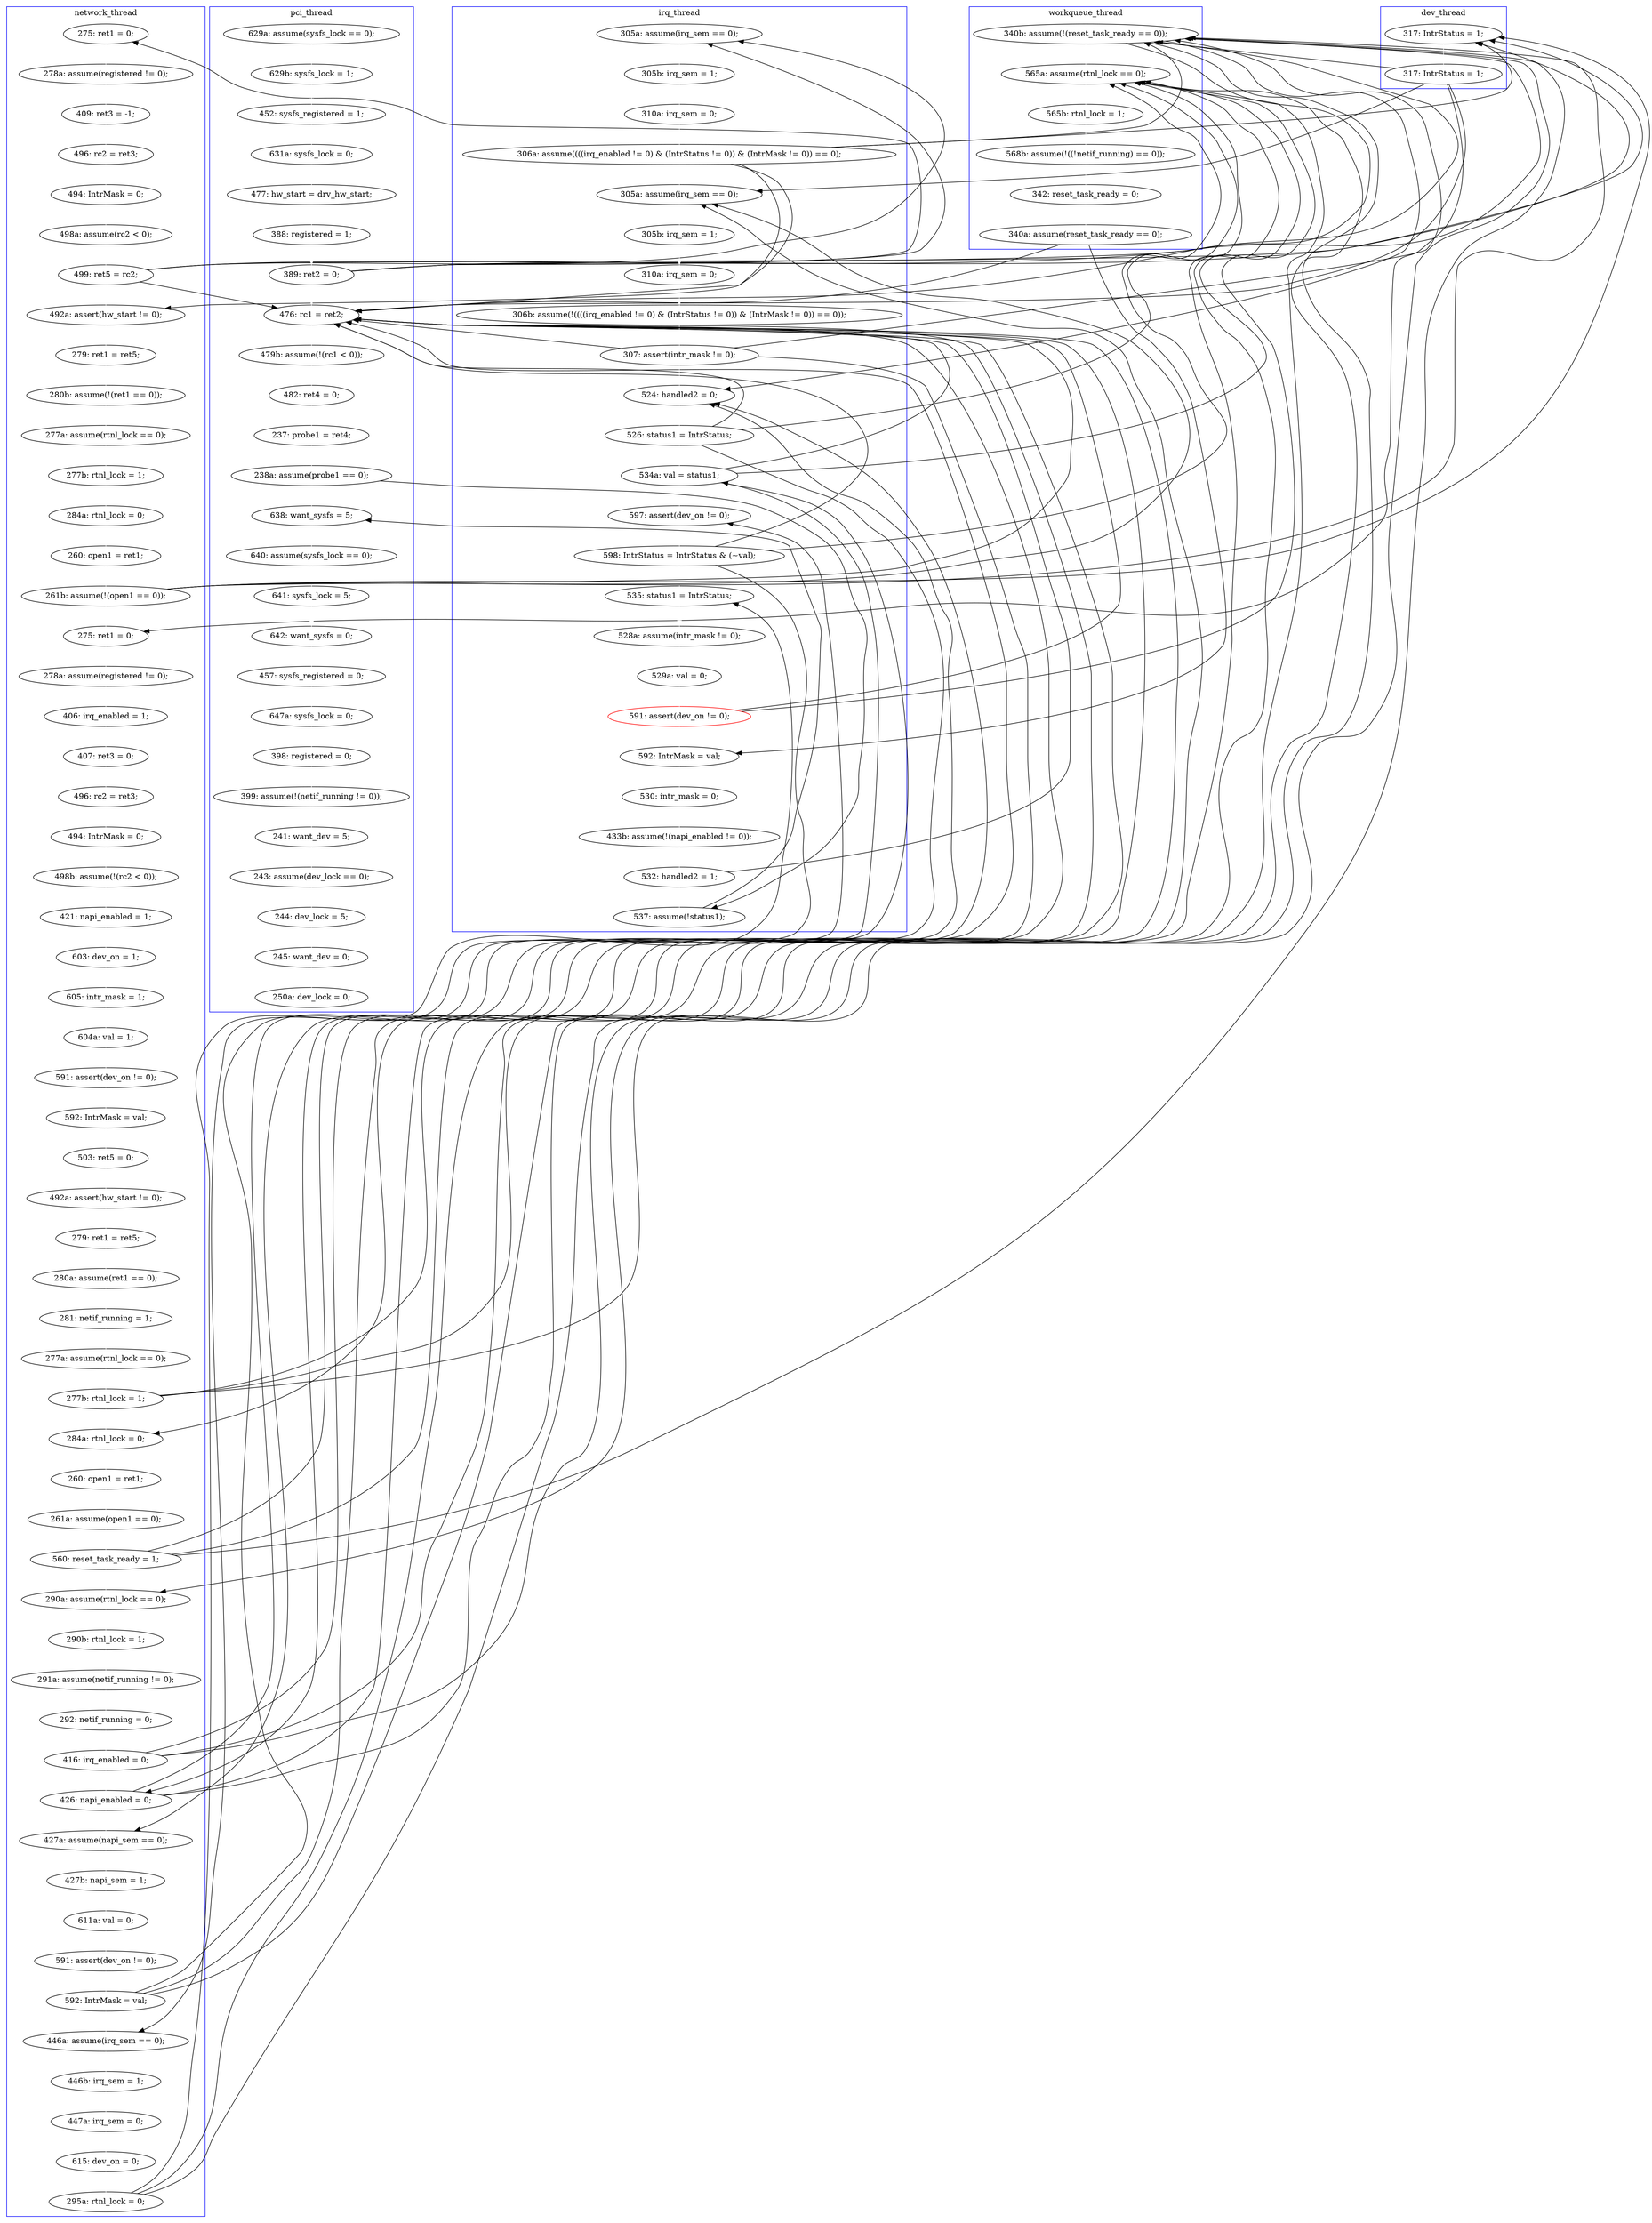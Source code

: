 digraph Counterexample {
	202 -> 222 [color = black, style = solid, constraint = false]
	234 -> 236 [color = white, style = solid]
	76 -> 168 [color = black, style = solid, constraint = false]
	185 -> 222 [color = black, style = solid, constraint = false]
	199 -> 222 [color = black, style = solid, constraint = false]
	199 -> 200 [color = black, style = solid, constraint = false]
	153 -> 154 [color = black, style = solid, constraint = false]
	142 -> 143 [color = white, style = solid]
	191 -> 196 [color = white, style = solid]
	133 -> 136 [color = white, style = solid]
	46 -> 72 [color = black, style = solid, constraint = false]
	188 -> 190 [color = white, style = solid]
	168 -> 222 [color = white, style = solid]
	202 -> 205 [color = black, style = solid, constraint = false]
	205 -> 206 [color = white, style = solid]
	189 -> 200 [color = white, style = solid]
	230 -> 244 [color = black, style = solid, constraint = false]
	242 -> 244 [color = black, style = solid, constraint = false]
	117 -> 119 [color = white, style = solid]
	247 -> 248 [color = white, style = solid]
	100 -> 148 [color = black, style = solid, constraint = false]
	67 -> 168 [color = black, style = solid, constraint = false]
	36 -> 40 [color = white, style = solid]
	269 -> 270 [color = white, style = solid]
	216 -> 217 [color = white, style = solid]
	196 -> 198 [color = white, style = solid]
	153 -> 168 [color = black, style = solid, constraint = false]
	222 -> 223 [color = white, style = solid]
	168 -> 171 [color = black, style = solid, constraint = false]
	202 -> 214 [color = white, style = solid]
	188 -> 244 [color = black, style = solid, constraint = false]
	144 -> 154 [color = white, style = solid]
	166 -> 244 [color = black, style = solid, constraint = false]
	79 -> 82 [color = white, style = solid]
	230 -> 234 [color = black, style = solid, constraint = false]
	189 -> 244 [color = black, style = solid, constraint = false]
	100 -> 104 [color = black, style = solid, constraint = false]
	119 -> 121 [color = white, style = solid]
	86 -> 89 [color = white, style = solid]
	89 -> 244 [color = black, style = solid, constraint = false]
	89 -> 148 [color = black, style = solid, constraint = false]
	219 -> 222 [color = black, style = solid, constraint = false]
	148 -> 149 [color = white, style = solid]
	72 -> 73 [color = white, style = solid]
	227 -> 230 [color = white, style = solid]
	141 -> 142 [color = white, style = solid]
	206 -> 207 [color = white, style = solid]
	136 -> 137 [color = white, style = solid]
	199 -> 244 [color = black, style = solid, constraint = false]
	152 -> 153 [color = white, style = solid]
	270 -> 271 [color = white, style = solid]
	209 -> 212 [color = white, style = solid]
	202 -> 244 [color = black, style = solid, constraint = false]
	166 -> 171 [color = white, style = solid]
	188 -> 189 [color = black, style = solid, constraint = false]
	67 -> 98 [color = black, style = solid, constraint = false]
	188 -> 222 [color = black, style = solid, constraint = false]
	185 -> 188 [color = black, style = solid, constraint = false]
	272 -> 275 [color = white, style = solid]
	161 -> 166 [color = white, style = solid]
	76 -> 78 [color = black, style = solid, constraint = false]
	106 -> 115 [color = white, style = solid]
	166 -> 168 [color = black, style = solid, constraint = false]
	240 -> 242 [color = white, style = solid]
	180 -> 188 [color = white, style = solid]
	258 -> 269 [color = black, style = solid, constraint = false]
	190 -> 191 [color = white, style = solid]
	185 -> 189 [color = white, style = solid]
	189 -> 222 [color = black, style = solid, constraint = false]
	252 -> 269 [color = white, style = solid]
	252 -> 258 [color = black, style = solid, constraint = false]
	158 -> 161 [color = white, style = solid]
	46 -> 244 [color = white, style = solid]
	249 -> 252 [color = white, style = solid]
	100 -> 168 [color = black, style = solid, constraint = false]
	242 -> 258 [color = white, style = solid]
	212 -> 214 [color = black, style = solid, constraint = false]
	89 -> 104 [color = white, style = solid]
	149 -> 150 [color = white, style = solid]
	76 -> 98 [color = black, style = solid, constraint = false]
	40 -> 45 [color = white, style = solid]
	154 -> 158 [color = white, style = solid]
	166 -> 182 [color = black, style = solid, constraint = false]
	185 -> 244 [color = black, style = solid, constraint = false]
	64 -> 66 [color = white, style = solid]
	59 -> 61 [color = white, style = solid]
	174 -> 175 [color = white, style = solid]
	50 -> 59 [color = white, style = solid]
	223 -> 225 [color = white, style = solid]
	89 -> 98 [color = black, style = solid, constraint = false]
	67 -> 78 [color = white, style = solid]
	76 -> 244 [color = black, style = solid, constraint = false]
	29 -> 32 [color = white, style = solid]
	153 -> 182 [color = white, style = solid]
	61 -> 64 [color = white, style = solid]
	172 -> 174 [color = white, style = solid]
	153 -> 244 [color = black, style = solid, constraint = false]
	89 -> 168 [color = black, style = solid, constraint = false]
	128 -> 129 [color = white, style = solid]
	78 -> 79 [color = white, style = solid]
	144 -> 244 [color = black, style = solid, constraint = false]
	45 -> 46 [color = white, style = solid]
	48 -> 50 [color = white, style = solid]
	248 -> 249 [color = white, style = solid]
	32 -> 36 [color = white, style = solid]
	100 -> 244 [color = black, style = solid, constraint = false]
	214 -> 216 [color = white, style = solid]
	74 -> 76 [color = white, style = solid]
	28 -> 29 [color = white, style = solid]
	277 -> 281 [color = white, style = solid]
	182 -> 185 [color = white, style = solid]
	212 -> 222 [color = black, style = solid, constraint = false]
	296 -> 298 [color = white, style = solid]
	85 -> 86 [color = white, style = solid]
	271 -> 272 [color = white, style = solid]
	275 -> 277 [color = white, style = solid]
	236 -> 240 [color = white, style = solid]
	73 -> 74 [color = white, style = solid]
	293 -> 294 [color = white, style = solid]
	83 -> 84 [color = white, style = solid]
	98 -> 100 [color = white, style = solid]
	143 -> 144 [color = white, style = solid]
	76 -> 148 [color = white, style = solid]
	219 -> 234 [color = white, style = solid]
	217 -> 219 [color = white, style = solid]
	66 -> 67 [color = white, style = solid]
	168 -> 182 [color = black, style = solid, constraint = false]
	199 -> 205 [color = white, style = solid]
	168 -> 244 [color = black, style = solid, constraint = false]
	144 -> 168 [color = black, style = solid, constraint = false]
	46 -> 98 [color = black, style = solid, constraint = false]
	132 -> 133 [color = white, style = solid]
	189 -> 190 [color = black, style = solid, constraint = false]
	137 -> 138 [color = white, style = solid]
	46 -> 168 [color = black, style = solid, constraint = false]
	124 -> 128 [color = white, style = solid]
	180 -> 182 [color = black, style = solid, constraint = false]
	225 -> 227 [color = white, style = solid]
	67 -> 244 [color = black, style = solid, constraint = false]
	207 -> 209 [color = white, style = solid]
	171 -> 172 [color = white, style = solid]
	180 -> 222 [color = black, style = solid, constraint = false]
	84 -> 85 [color = white, style = solid]
	104 -> 106 [color = white, style = solid]
	138 -> 141 [color = white, style = solid]
	121 -> 124 [color = white, style = solid]
	46 -> 48 [color = black, style = solid, constraint = false]
	82 -> 83 [color = white, style = solid]
	282 -> 293 [color = white, style = solid]
	129 -> 130 [color = white, style = solid]
	281 -> 282 [color = white, style = solid]
	180 -> 244 [color = black, style = solid, constraint = false]
	200 -> 202 [color = white, style = solid]
	150 -> 152 [color = white, style = solid]
	212 -> 244 [color = black, style = solid, constraint = false]
	175 -> 180 [color = white, style = solid]
	130 -> 132 [color = white, style = solid]
	144 -> 148 [color = black, style = solid, constraint = false]
	115 -> 116 [color = white, style = solid]
	198 -> 199 [color = white, style = solid]
	294 -> 295 [color = white, style = solid]
	295 -> 296 [color = white, style = solid]
	67 -> 72 [color = black, style = solid, constraint = false]
	244 -> 247 [color = white, style = solid]
	116 -> 117 [color = white, style = solid]
	219 -> 244 [color = black, style = solid, constraint = false]
	subgraph cluster7 {
		label = dev_thread
		color = blue
		100  [label = "317: IntrStatus = 1;"]
		98  [label = "317: IntrStatus = 1;"]
	}
	subgraph cluster1 {
		label = pci_thread
		color = blue
		269  [label = "638: want_sysfs = 5;"]
		249  [label = "237: probe1 = ret4;"]
		270  [label = "640: assume(sysfs_lock == 0);"]
		295  [label = "244: dev_lock = 5;"]
		46  [label = "389: ret2 = 0;"]
		277  [label = "647a: sysfs_lock = 0;"]
		271  [label = "641: sysfs_lock = 5;"]
		282  [label = "399: assume(!(netif_running != 0));"]
		28  [label = "629a: assume(sysfs_lock == 0);"]
		32  [label = "452: sysfs_registered = 1;"]
		293  [label = "241: want_dev = 5;"]
		272  [label = "642: want_sysfs = 0;"]
		36  [label = "631a: sysfs_lock = 0;"]
		296  [label = "245: want_dev = 0;"]
		252  [label = "238a: assume(probe1 == 0);"]
		247  [label = "479b: assume(!(rc1 < 0));"]
		298  [label = "250a: dev_lock = 0;"]
		244  [label = "476: rc1 = ret2;"]
		29  [label = "629b: sysfs_lock = 1;"]
		281  [label = "398: registered = 0;"]
		40  [label = "477: hw_start = drv_hw_start;"]
		45  [label = "388: registered = 1;"]
		294  [label = "243: assume(dev_lock == 0);"]
		248  [label = "482: ret4 = 0;"]
		275  [label = "457: sysfs_registered = 0;"]
	}
	subgraph cluster3 {
		label = irq_thread
		color = blue
		73  [label = "305b: irq_sem = 1;"]
		217  [label = "529a: val = 0;"]
		189  [label = "534a: val = status1;"]
		200  [label = "597: assert(dev_on != 0);"]
		152  [label = "306b: assume(!((((irq_enabled != 0) & (IntrStatus != 0)) & (IntrMask != 0)) == 0));"]
		148  [label = "305a: assume(irq_sem == 0);"]
		72  [label = "305a: assume(irq_sem == 0);"]
		240  [label = "433b: assume(!(napi_enabled != 0));"]
		214  [label = "535: status1 = IntrStatus;"]
		76  [label = "306a: assume((((irq_enabled != 0) & (IntrStatus != 0)) & (IntrMask != 0)) == 0);"]
		149  [label = "305b: irq_sem = 1;"]
		216  [label = "528a: assume(intr_mask != 0);"]
		234  [label = "592: IntrMask = val;"]
		242  [label = "532: handled2 = 1;"]
		258  [label = "537: assume(!status1);"]
		74  [label = "310a: irq_sem = 0;"]
		182  [label = "524: handled2 = 0;"]
		153  [label = "307: assert(intr_mask != 0);"]
		236  [label = "530: intr_mask = 0;"]
		219  [label = "591: assert(dev_on != 0);", color = red]
		150  [label = "310a: irq_sem = 0;"]
		185  [label = "526: status1 = IntrStatus;"]
		202  [label = "598: IntrStatus = IntrStatus & (~val);"]
	}
	subgraph cluster5 {
		label = workqueue_thread
		color = blue
		227  [label = "342: reset_task_ready = 0;"]
		222  [label = "565a: assume(rtnl_lock == 0);"]
		223  [label = "565b: rtnl_lock = 1;"]
		230  [label = "340a: assume(reset_task_ready == 0);"]
		225  [label = "568b: assume(!((!netif_running) == 0));"]
		168  [label = "340b: assume(!(reset_task_ready == 0));"]
	}
	subgraph cluster2 {
		label = network_thread
		color = blue
		116  [label = "407: ret3 = 0;"]
		89  [label = "261b: assume(!(open1 == 0));"]
		138  [label = "279: ret1 = ret5;"]
		67  [label = "499: ret5 = rc2;"]
		205  [label = "446a: assume(irq_sem == 0);"]
		133  [label = "592: IntrMask = val;"]
		117  [label = "496: rc2 = ret3;"]
		79  [label = "279: ret1 = ret5;"]
		115  [label = "406: irq_enabled = 1;"]
		136  [label = "503: ret5 = 0;"]
		106  [label = "278a: assume(registered != 0);"]
		154  [label = "284a: rtnl_lock = 0;"]
		129  [label = "605: intr_mask = 1;"]
		48  [label = "275: ret1 = 0;"]
		66  [label = "498a: assume(rc2 < 0);"]
		199  [label = "592: IntrMask = val;"]
		130  [label = "604a: val = 1;"]
		212  [label = "295a: rtnl_lock = 0;"]
		171  [label = "290a: assume(rtnl_lock == 0);"]
		119  [label = "494: IntrMask = 0;"]
		141  [label = "280a: assume(ret1 == 0);"]
		59  [label = "409: ret3 = -1;"]
		104  [label = "275: ret1 = 0;"]
		84  [label = "277b: rtnl_lock = 1;"]
		50  [label = "278a: assume(registered != 0);"]
		180  [label = "416: irq_enabled = 0;"]
		85  [label = "284a: rtnl_lock = 0;"]
		124  [label = "421: napi_enabled = 1;"]
		121  [label = "498b: assume(!(rc2 < 0));"]
		78  [label = "492a: assert(hw_start != 0);"]
		191  [label = "427b: napi_sem = 1;"]
		158  [label = "260: open1 = ret1;"]
		198  [label = "591: assert(dev_on != 0);"]
		86  [label = "260: open1 = ret1;"]
		206  [label = "446b: irq_sem = 1;"]
		190  [label = "427a: assume(napi_sem == 0);"]
		128  [label = "603: dev_on = 1;"]
		196  [label = "611a: val = 0;"]
		172  [label = "290b: rtnl_lock = 1;"]
		144  [label = "277b: rtnl_lock = 1;"]
		161  [label = "261a: assume(open1 == 0);"]
		132  [label = "591: assert(dev_on != 0);"]
		175  [label = "292: netif_running = 0;"]
		142  [label = "281: netif_running = 1;"]
		83  [label = "277a: assume(rtnl_lock == 0);"]
		174  [label = "291a: assume(netif_running != 0);"]
		64  [label = "494: IntrMask = 0;"]
		166  [label = "560: reset_task_ready = 1;"]
		143  [label = "277a: assume(rtnl_lock == 0);"]
		137  [label = "492a: assert(hw_start != 0);"]
		188  [label = "426: napi_enabled = 0;"]
		61  [label = "496: rc2 = ret3;"]
		82  [label = "280b: assume(!(ret1 == 0));"]
		209  [label = "615: dev_on = 0;"]
		207  [label = "447a: irq_sem = 0;"]
	}
}